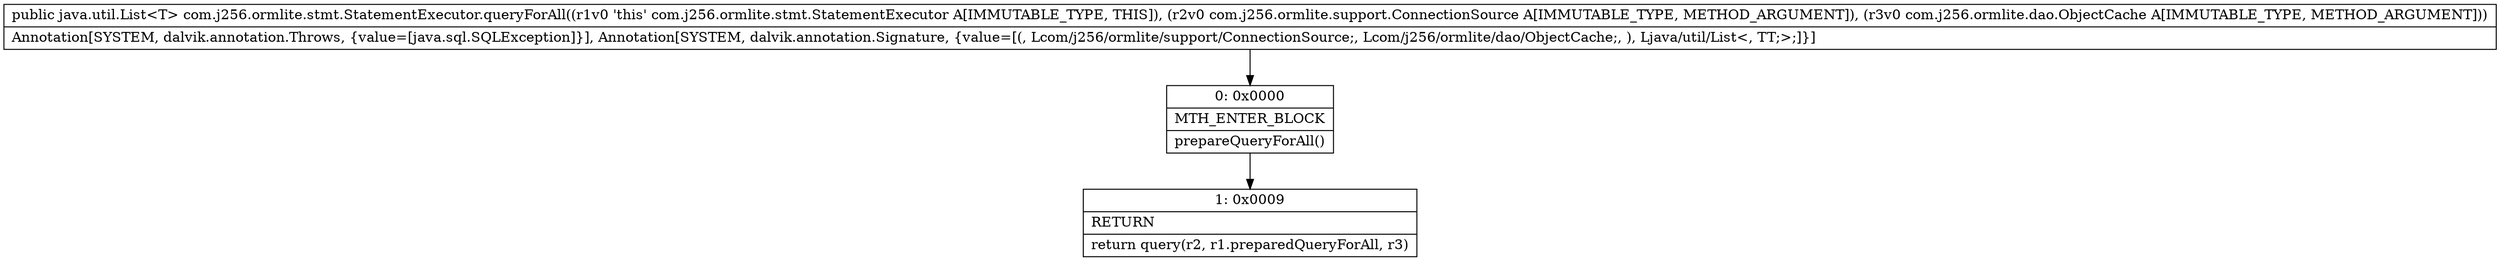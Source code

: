 digraph "CFG forcom.j256.ormlite.stmt.StatementExecutor.queryForAll(Lcom\/j256\/ormlite\/support\/ConnectionSource;Lcom\/j256\/ormlite\/dao\/ObjectCache;)Ljava\/util\/List;" {
Node_0 [shape=record,label="{0\:\ 0x0000|MTH_ENTER_BLOCK\l|prepareQueryForAll()\l}"];
Node_1 [shape=record,label="{1\:\ 0x0009|RETURN\l|return query(r2, r1.preparedQueryForAll, r3)\l}"];
MethodNode[shape=record,label="{public java.util.List\<T\> com.j256.ormlite.stmt.StatementExecutor.queryForAll((r1v0 'this' com.j256.ormlite.stmt.StatementExecutor A[IMMUTABLE_TYPE, THIS]), (r2v0 com.j256.ormlite.support.ConnectionSource A[IMMUTABLE_TYPE, METHOD_ARGUMENT]), (r3v0 com.j256.ormlite.dao.ObjectCache A[IMMUTABLE_TYPE, METHOD_ARGUMENT]))  | Annotation[SYSTEM, dalvik.annotation.Throws, \{value=[java.sql.SQLException]\}], Annotation[SYSTEM, dalvik.annotation.Signature, \{value=[(, Lcom\/j256\/ormlite\/support\/ConnectionSource;, Lcom\/j256\/ormlite\/dao\/ObjectCache;, ), Ljava\/util\/List\<, TT;\>;]\}]\l}"];
MethodNode -> Node_0;
Node_0 -> Node_1;
}


